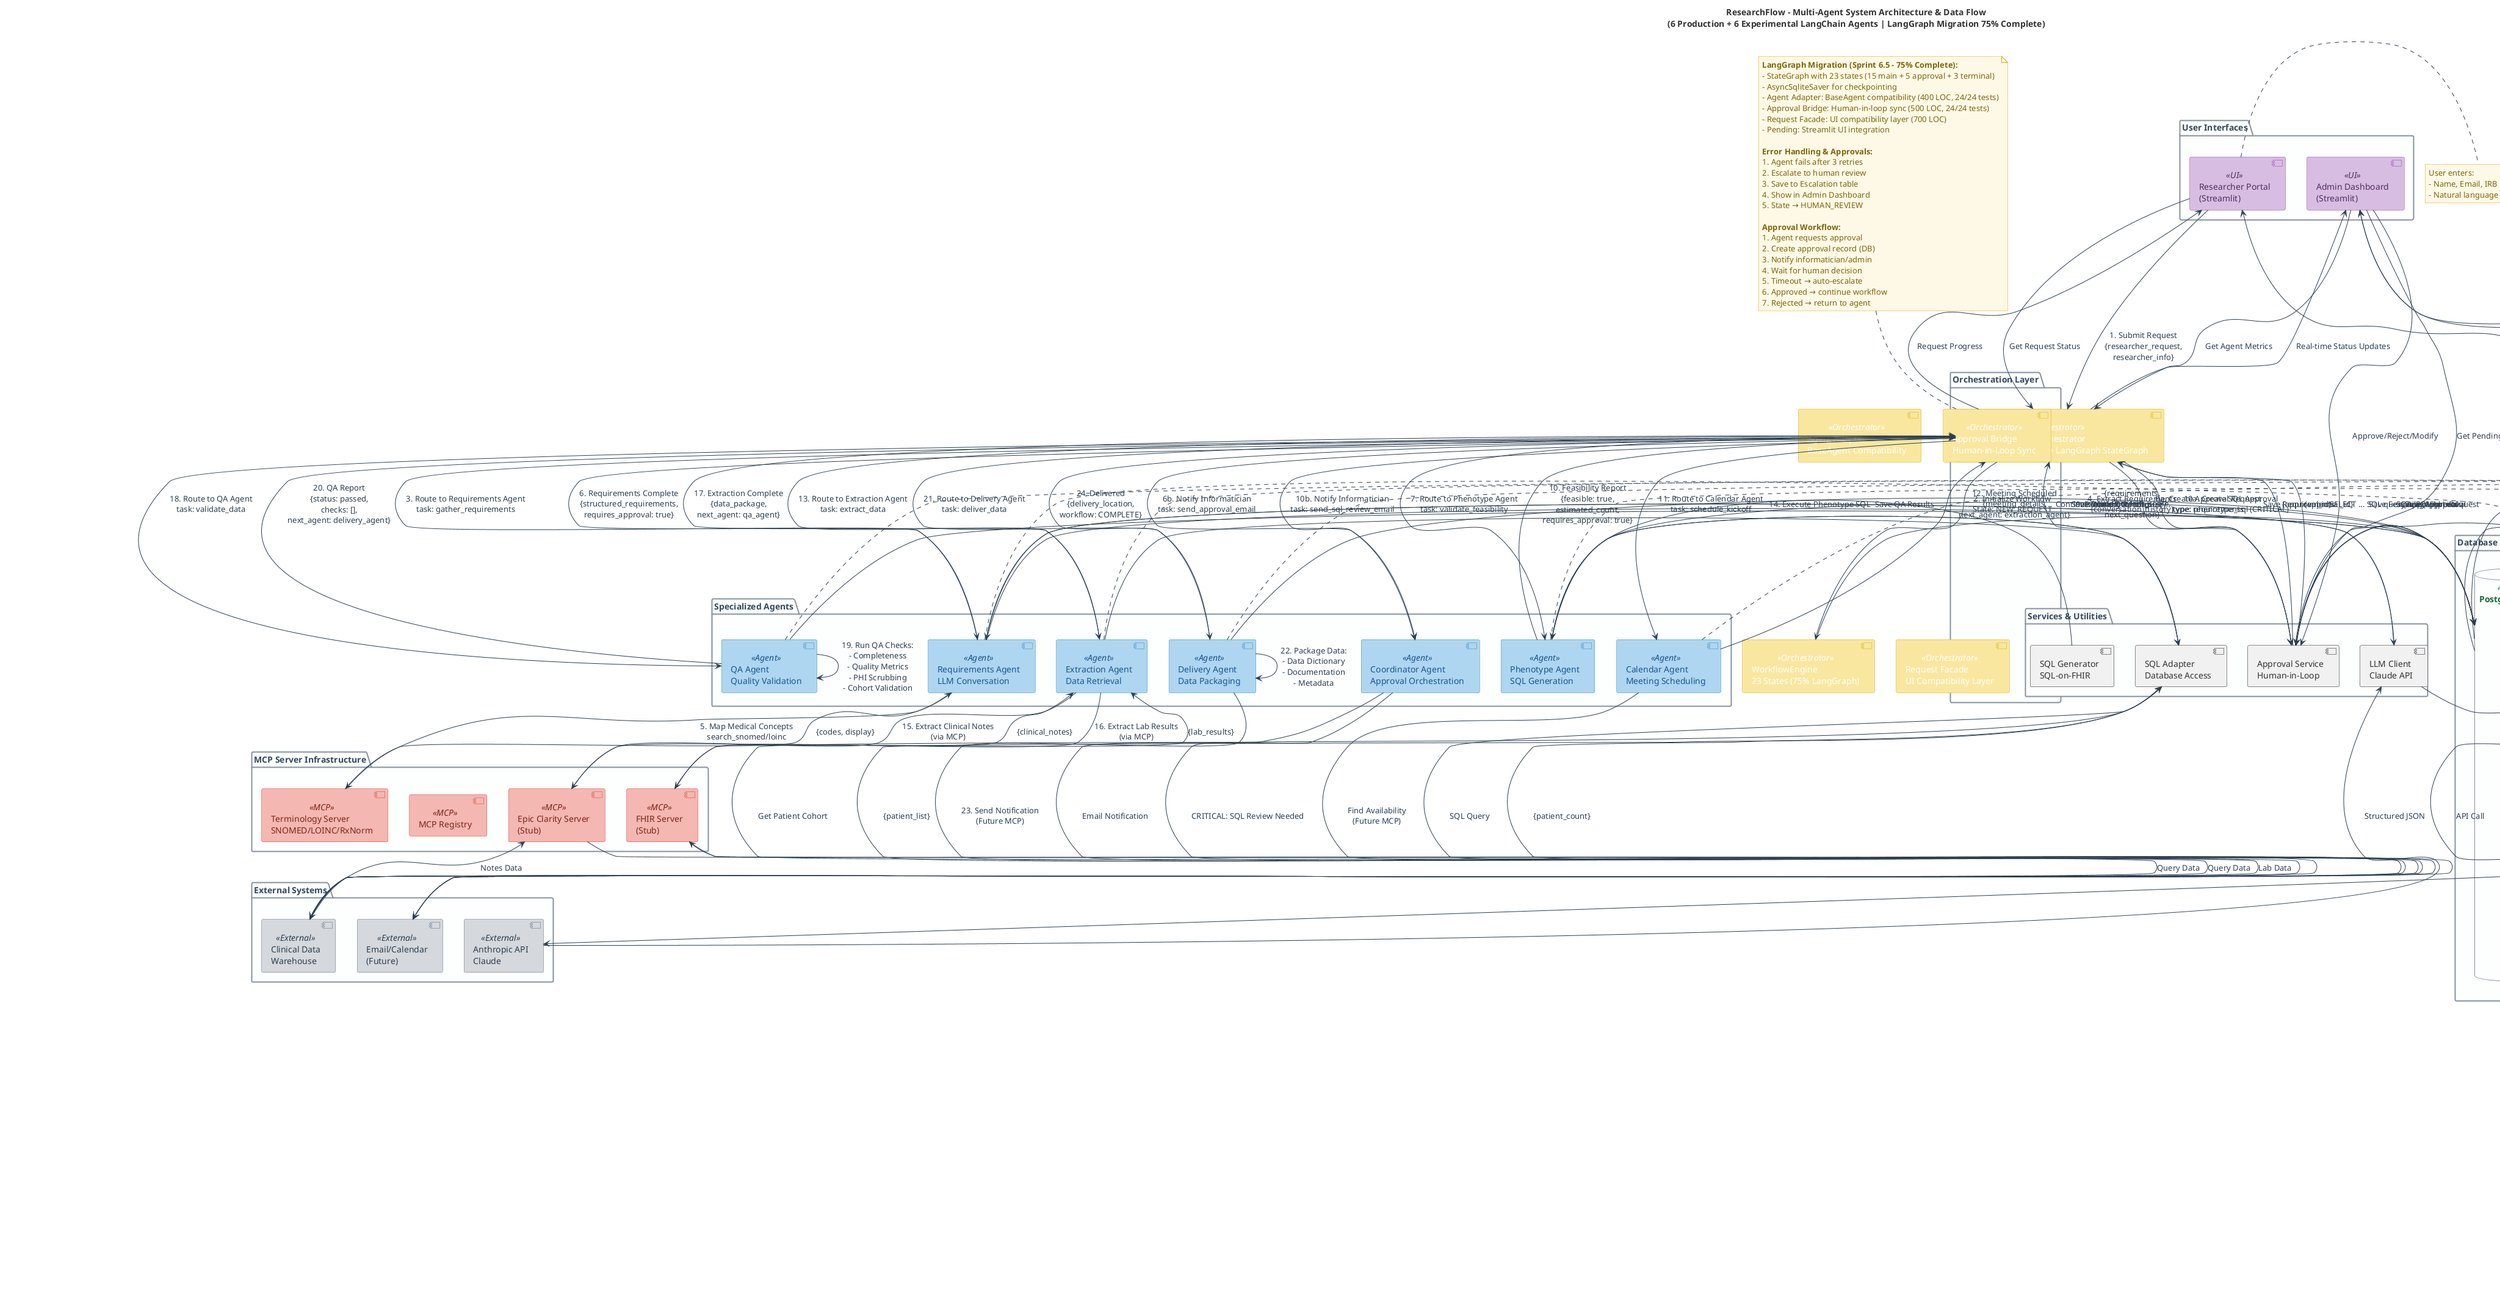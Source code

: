 @startuml ResearchFlow Architecture

title ResearchFlow - Multi-Agent System Architecture & Data Flow\n(6 Production + 6 Experimental LangChain Agents | LangGraph Migration 75% Complete)

' Clean, readable theme with white background
skinparam BackgroundColor white
skinparam DefaultFontColor #333333
skinparam ArrowColor #2C3E50
skinparam ArrowFontColor #2C3E50

' Define high-contrast readable colors
skinparam component {
    BackgroundColor<<Agent>> #AED6F1
    BorderColor<<Agent>> #2E86C1
    FontColor<<Agent>> #1A5490

    BackgroundColor<<Orchestrator>> #F9E79F
    BorderColor<<Orchestrator>> #D4AC0D
    FontColor<<Orchestrator>> #7D6608∂

    BackgroundColor<<Database>> #ABEBC6
    BorderColor<<Database>> #27AE60
    FontColor<<Database>> #186A3B 

    BackgroundColor<<MCP>> #F5B7B1
    BorderColor<<MCP>> #CB4335
    FontColor<<MCP>> #7B241C

    BackgroundColor<<UI>> #D7BDE2
    BorderColor<<UI>> #8E44AD
    FontColor<<UI>> #512E5F

    BackgroundColor<<External>> #D5D8DC
    BorderColor<<External>> #5D6D7E
    FontColor<<External>> #2C3E50
}

' Database styling
skinparam database {
    BackgroundColor #ABEBC6
    BorderColor #27AE60
    FontColor #186A3B
}

' Package styling for better grouping
skinparam package {
    BackgroundColor #FDFEFE
    BorderColor #85929E
    FontColor #34495E
    BorderThickness 2
}

' Note styling
skinparam note {
    BackgroundColor #FEF9E7
    BorderColor #F39C12
    FontColor #7D6608
}

' Legend styling
skinparam legend {
    BackgroundColor white
    BorderColor #BDC3C7
    FontColor #2C3E50
}

' UI Layer
package "User Interfaces" {
    component [Researcher Portal\n(Streamlit)] as ResearcherUI <<UI>>
    component [Admin Dashboard\n(Streamlit)] as AdminUI <<UI>>
}

' Orchestration Layer
package "Orchestration Layer" {
    component [ResearchRequestOrchestrator\nA2A Communication + LangGraph StateGraph] as Orchestrator <<Orchestrator>>
    component [WorkflowEngine\n23 States (75% LangGraph)] as WorkflowEngine <<Orchestrator>>
    component [Agent Adapter\nBaseAgent Compatibility] as AgentAdapter <<Orchestrator>>
    component [Approval Bridge\nHuman-in-Loop Sync] as ApprovalBridge <<Orchestrator>>
    component [Request Facade\nUI Compatibility Layer] as RequestFacade <<Orchestrator>>
}

' Agent Layer
package "Specialized Agents" {
    component [Requirements Agent\nLLM Conversation] as ReqAgent <<Agent>>
    component [Phenotype Agent\nSQL Generation] as PhenoAgent <<Agent>>
    component [Calendar Agent\nMeeting Scheduling] as CalAgent <<Agent>>
    component [Extraction Agent\nData Retrieval] as ExtAgent <<Agent>>
    component [QA Agent\nQuality Validation] as QAAgent <<Agent>>
    component [Delivery Agent\nData Packaging] as DelAgent <<Agent>>
    component [Coordinator Agent\nApproval Orchestration] as CoordAgent <<Agent>>
}

' Services & Utilities
package "Services & Utilities" {
    component [LLM Client\nClaude API] as LLM
    component [SQL Generator\nSQL-on-FHIR] as SQLGen
    component [SQL Adapter\nDatabase Access] as SQLAdapter
    component [Approval Service\nHuman-in-Loop] as ApprovalService
}

' MCP Infrastructure
package "MCP Server Infrastructure" {
    component [MCP Registry] as MCPRegistry <<MCP>>
    component [Terminology Server\nSNOMED/LOINC/RxNorm] as TermServer <<MCP>>
    component [Epic Clarity Server\n(Stub)] as EpicServer <<MCP>>
    component [FHIR Server\n(Stub)] as FHIRServer <<MCP>>
}

' Database Layer
package "Database Layer" {
    database "PostgreSQL/SQLite" as DB <<Database>> {
        component [ResearchRequest]
        component [RequirementsData]
        component [FeasibilityReport]
        component [AgentExecution]
        component [Escalation]
        component [DataDelivery]
        component [Approval]
        component [Checkpoints\n(LangGraph)]
    }
}

' Lambda Architecture Layer
package "Lambda Architecture (Complete)" {
    component [MaterializedViewRunner\nBatch Layer (5-15ms)] as BatchLayer <<Database>>
    component [SpeedLayerRunner\nRedis Cache (<1 min)] as SpeedLayer <<Database>>
    component [HybridRunner\nServing Layer (Smart Merge)] as ServingLayer <<Database>>
}

' External Systems
package "External Systems" {
    component [Anthropic API\nClaude] as AnthropicAPI <<External>>
    component [Clinical Data\nWarehouse] as CDW <<External>>
    component [Email/Calendar\n(Future)] as EmailCal <<External>>
}

' ========================================
' DATA FLOW - Request Submission
' ========================================

ResearcherUI -down-> Orchestrator : "1. Submit Request\n{researcher_request,\nresearcher_info}"
note right of ResearcherUI
  User enters:
  - Name, Email, IRB
  - Natural language request
end note

Orchestrator -down-> WorkflowEngine : "2. Initialize Workflow\nState: NEW_REQUEST"
WorkflowEngine -right-> DB : "Save Request"

Orchestrator -down-> ReqAgent : "3. Route to Requirements Agent\ntask: gather_requirements"

' ========================================
' DATA FLOW - Requirements Gathering
' ========================================

ReqAgent -right-> LLM : "4. Extract Requirements\n{conversation_history}"
LLM -right-> AnthropicAPI : "API Call"
AnthropicAPI -left-> LLM : "Structured JSON"
LLM -left-> ReqAgent : "{requirements,\ncompleteness_score,\nnext_question}"

ReqAgent -down-> TermServer : "5. Map Medical Concepts\nsearch_snomed/loinc"
TermServer -up-> ReqAgent : "{codes, display}"

ReqAgent -up-> Orchestrator : "6. Requirements Complete\n{structured_requirements,\nrequires_approval: true}"
ReqAgent -right-> DB : "Save Requirements"

Orchestrator -down-> ApprovalService : "6a. Create Approval Request\ntype: requirements"
ApprovalService -right-> DB : "Save Approval"
ApprovalService -up-> Orchestrator : "{approval_id}"

Orchestrator -down-> CoordAgent : "6b. Notify Informatician\ntask: send_approval_email"
CoordAgent -right-> EmailCal : "Email Notification"

note right of ReqAgent
  State: REQUIREMENTS_GATHERING
  ↓
  State: REQUIREMENTS_REVIEW
  (HUMAN APPROVAL GATE)
  ↓
  State: REQUIREMENTS_COMPLETE
end note

' ========================================
' DATA FLOW - Phenotype Validation
' ========================================

Orchestrator -down-> PhenoAgent : "7. Route to Phenotype Agent\ntask: validate_feasibility"

PhenoAgent -right-> SQLGen : "8. Generate SQL\n{inclusion_criteria,\nexclusion_criteria}"
SQLGen -down-> PhenoAgent : "SELECT ... SQL query"

PhenoAgent -down-> SQLAdapter : "9. Execute COUNT query"
SQLAdapter -down-> CDW : "SQL Query"
CDW -up-> SQLAdapter : "{patient_count}"
SQLAdapter -up-> PhenoAgent : "estimated_cohort_size"

PhenoAgent -up-> Orchestrator : "10. Feasibility Report\n{feasible: true,\nestimated_count,\nrequires_approval: true}"
PhenoAgent -left-> DB : "Save Feasibility"

Orchestrator -down-> ApprovalService : "10a. Create SQL Approval\ntype: phenotype_sql (CRITICAL)"
ApprovalService -right-> DB : "Save SQL Approval"
ApprovalService -up-> Orchestrator : "{approval_id}"

Orchestrator -down-> CoordAgent : "10b. Notify Informatician\ntask: send_sql_review_email"
CoordAgent -right-> EmailCal : "CRITICAL: SQL Review Needed"

note right of PhenoAgent
  State: FEASIBILITY_VALIDATION
  ↓
  State: PHENOTYPE_REVIEW
  (CRITICAL SQL APPROVAL GATE)
  ↓
  State: FEASIBLE (or NOT_FEASIBLE)
end note

' ========================================
' DATA FLOW - Calendar & Extraction
' ========================================

Orchestrator -down-> CalAgent : "11. Route to Calendar Agent\ntask: schedule_kickoff"

CalAgent -right-> EmailCal : "Find Availability\n(Future MCP)"
CalAgent -up-> Orchestrator : "12. Meeting Scheduled\n{meeting_details,\nnext_agent: extraction_agent}"

note right of CalAgent
  State: SCHEDULE_KICKOFF
  ↓
  State: KICKOFF_COMPLETE
end note

Orchestrator -down-> ExtAgent : "13. Route to Extraction Agent\ntask: extract_data"

ExtAgent -down-> SQLAdapter : "14. Execute Phenotype SQL"
SQLAdapter -down-> CDW : "Get Patient Cohort"
CDW -up-> SQLAdapter : "{patient_list}"

ExtAgent -right-> EpicServer : "15. Extract Clinical Notes\n(via MCP)"
ExtAgent -right-> FHIRServer : "16. Extract Lab Results\n(via MCP)"

EpicServer -down-> CDW : "Query Data"
FHIRServer -down-> CDW : "Query Data"

CDW -up-> EpicServer : "Notes Data"
CDW -up-> FHIRServer : "Lab Data"

EpicServer -left-> ExtAgent : "{clinical_notes}"
FHIRServer -left-> ExtAgent : "{lab_results}"

ExtAgent -up-> Orchestrator : "17. Extraction Complete\n{data_package,\nnext_agent: qa_agent}"

note right of ExtAgent
  State: DATA_EXTRACTION
  ↓
  State: EXTRACTION_COMPLETE
end note

' ========================================
' DATA FLOW - QA & Delivery
' ========================================

Orchestrator -down-> QAAgent : "18. Route to QA Agent\ntask: validate_data"

QAAgent -down-> QAAgent : "19. Run QA Checks:\n- Completeness\n- Quality Metrics\n- PHI Scrubbing\n- Cohort Validation"

QAAgent -up-> Orchestrator : "20. QA Report\n{status: passed,\nchecks: [],\nnext_agent: delivery_agent}"
QAAgent -left-> DB : "Save QA Results"

note right of QAAgent
  State: QA_VALIDATION
  ↓
  State: QA_PASSED (or QA_FAILED)
end note

Orchestrator -down-> DelAgent : "21. Route to Delivery Agent\ntask: deliver_data"

DelAgent -down-> DelAgent : "22. Package Data:\n- Data Dictionary\n- Documentation\n- Metadata"

DelAgent -right-> EmailCal : "23. Send Notification\n(Future MCP)"
DelAgent -left-> DB : "Save Delivery Record"

DelAgent -up-> Orchestrator : "24. Delivered\n{delivery_location,\nworkflow: COMPLETE}"

note right of DelAgent
  State: DATA_DELIVERY
  ↓
  State: DELIVERED
  ↓
  State: COMPLETE
end note

' ========================================
' DATA FLOW - Monitoring & Approval Review
' ========================================

Orchestrator -up-> AdminUI : "Real-time Status Updates"
Orchestrator -up-> ResearcherUI : "Request Progress"

AdminUI -down-> Orchestrator : "Get Agent Metrics"
AdminUI -down-> ApprovalService : "Get Pending Approvals"
ResearcherUI -down-> Orchestrator : "Get Request Status"

ApprovalService -right-> DB : "Query Approvals"
DB -up-> ApprovalService : "Approval List"
ApprovalService -up-> AdminUI : "Pending Approvals"

AdminUI -down-> ApprovalService : "Approve/Reject/Modify"
ApprovalService -down-> Orchestrator : "Continue Workflow"

DB -up-> AdminUI : "Escalations, Metrics"
DB -up-> ResearcherUI : "Request Details"

' ========================================
' Error Handling & Escalation
' ========================================

note top of Orchestrator
  **LangGraph Migration (Sprint 6.5 - 75% Complete):**
  - StateGraph with 23 states (15 main + 5 approval + 3 terminal)
  - AsyncSqliteSaver for checkpointing
  - Agent Adapter: BaseAgent compatibility (400 LOC, 24/24 tests)
  - Approval Bridge: Human-in-loop sync (500 LOC, 24/24 tests)
  - Request Facade: UI compatibility layer (700 LOC)
  - Pending: Streamlit UI integration

  **Error Handling & Approvals:**
  1. Agent fails after 3 retries
  2. Escalate to human review
  3. Save to Escalation table
  4. Show in Admin Dashboard
  5. State → HUMAN_REVIEW

  **Approval Workflow:**
  1. Agent requests approval
  2. Create approval record (DB)
  3. Notify informatician/admin
  4. Wait for human decision
  5. Timeout → auto-escalate
  6. Approved → continue workflow
  7. Rejected → return to agent
end note

' ========================================
' Legend
' ========================================

legend right
  |<#AED6F1> Agent |
  |<#F9E79F> Orchestrator |
  |<#ABEBC6> Database |
  |<#F5B7B1> MCP Server |
  |<#D7BDE2> User Interface |
  |<#D5D8DC> External System |

  **Data Flow Sequence:**
  1-6:   Requirements Gathering (LLM)
  6a-6b: Requirements Approval Gate
  7-10:  Phenotype Validation (SQL)
  10a-10b: SQL Approval Gate (CRITICAL)
  11-12: Calendar Scheduling
  13-17: Data Extraction (Multi-source)
  18-20: Quality Assurance
  21-24: Data Delivery

  **Human Approval Gates:**
  - Requirements Review (24h timeout)
  - SQL Review (24h timeout, CRITICAL)
  - Extraction Approval (12h timeout)
  - QA Review (24h timeout)
  - Scope Changes (48h timeout)
endlegend

@enduml
